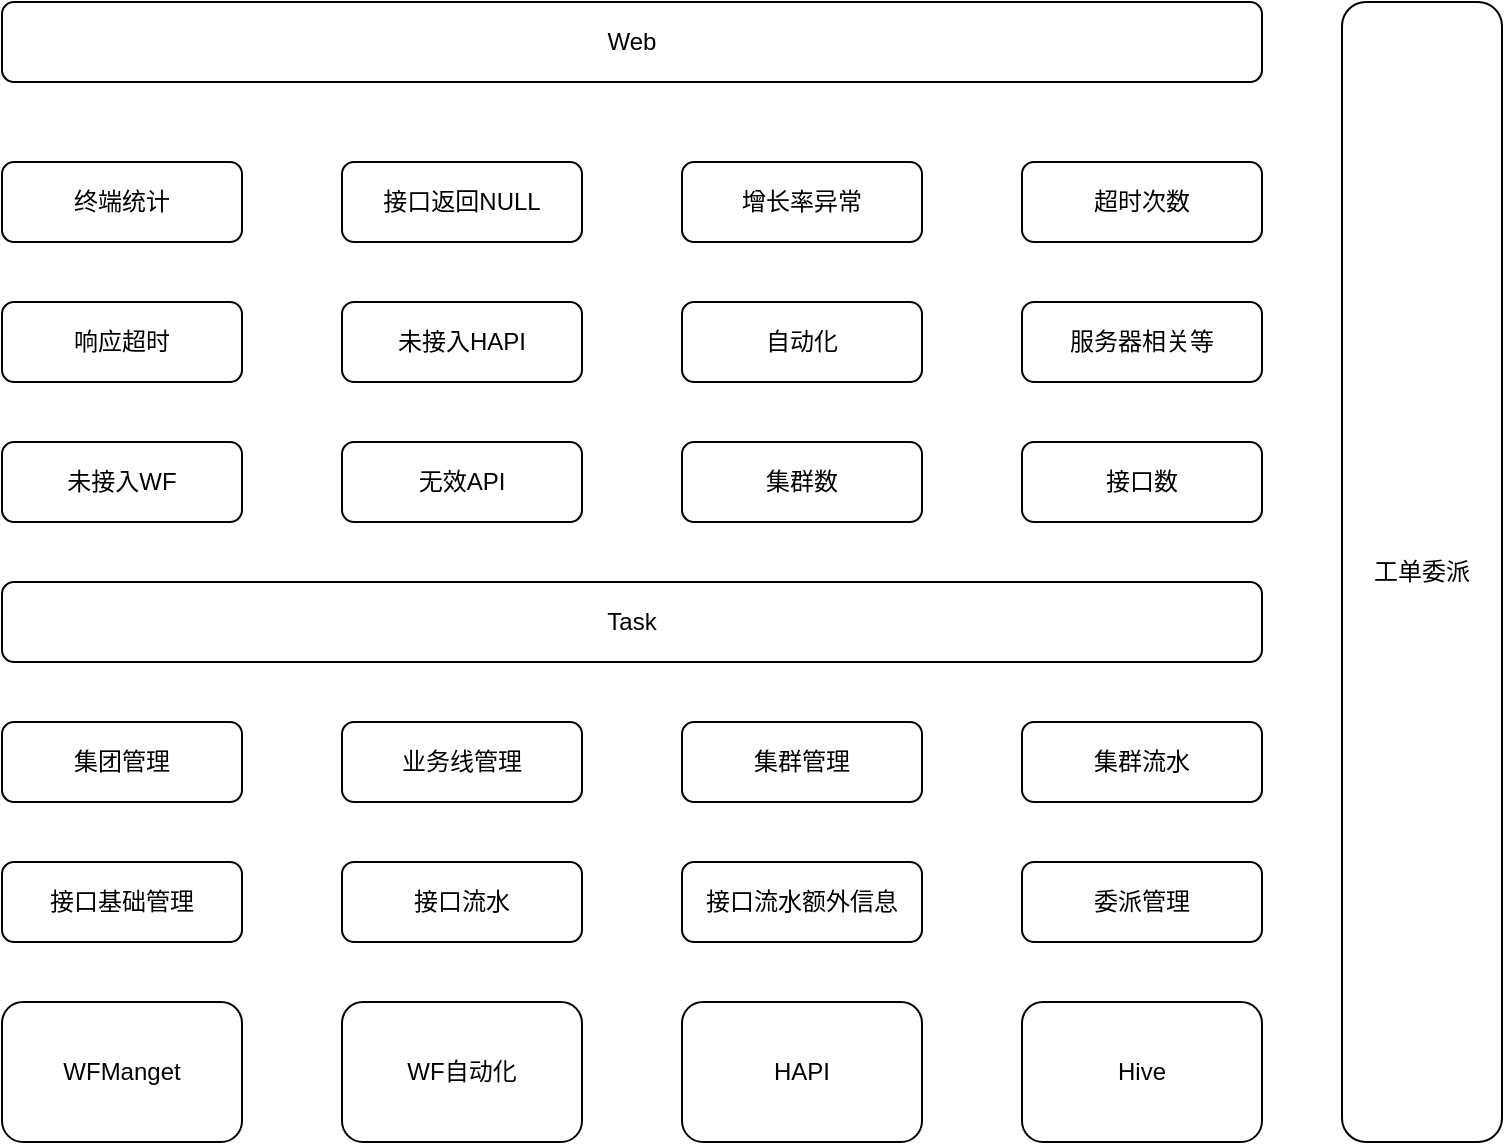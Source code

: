 <mxfile version="14.8.0" type="github">
  <diagram id="qgLbHNVYUiXtFtFjlrxA" name="第 1 页">
    <mxGraphModel dx="1133" dy="1911" grid="1" gridSize="10" guides="1" tooltips="1" connect="1" arrows="1" fold="1" page="1" pageScale="1" pageWidth="827" pageHeight="1169" math="0" shadow="0">
      <root>
        <mxCell id="0" />
        <mxCell id="1" parent="0" />
        <mxCell id="bxmFDgcZLzTcHngmbZlg-1" value="集团管理&lt;span style=&quot;white-space: pre&quot;&gt;&lt;/span&gt;" style="rounded=1;whiteSpace=wrap;html=1;" vertex="1" parent="1">
          <mxGeometry x="120" y="180" width="120" height="40" as="geometry" />
        </mxCell>
        <mxCell id="bxmFDgcZLzTcHngmbZlg-2" value="业务线管理" style="rounded=1;whiteSpace=wrap;html=1;" vertex="1" parent="1">
          <mxGeometry x="290" y="180" width="120" height="40" as="geometry" />
        </mxCell>
        <mxCell id="bxmFDgcZLzTcHngmbZlg-3" value="集群管理" style="rounded=1;whiteSpace=wrap;html=1;" vertex="1" parent="1">
          <mxGeometry x="460" y="180" width="120" height="40" as="geometry" />
        </mxCell>
        <mxCell id="bxmFDgcZLzTcHngmbZlg-4" value="集群流水" style="rounded=1;whiteSpace=wrap;html=1;" vertex="1" parent="1">
          <mxGeometry x="630" y="180" width="120" height="40" as="geometry" />
        </mxCell>
        <mxCell id="bxmFDgcZLzTcHngmbZlg-5" value="接口基础管理" style="rounded=1;whiteSpace=wrap;html=1;" vertex="1" parent="1">
          <mxGeometry x="120" y="250" width="120" height="40" as="geometry" />
        </mxCell>
        <mxCell id="bxmFDgcZLzTcHngmbZlg-6" value="接口流水" style="rounded=1;whiteSpace=wrap;html=1;" vertex="1" parent="1">
          <mxGeometry x="290" y="250" width="120" height="40" as="geometry" />
        </mxCell>
        <mxCell id="bxmFDgcZLzTcHngmbZlg-7" value="接口流水额外信息" style="rounded=1;whiteSpace=wrap;html=1;" vertex="1" parent="1">
          <mxGeometry x="460" y="250" width="120" height="40" as="geometry" />
        </mxCell>
        <mxCell id="bxmFDgcZLzTcHngmbZlg-8" value="委派管理" style="rounded=1;whiteSpace=wrap;html=1;" vertex="1" parent="1">
          <mxGeometry x="630" y="250" width="120" height="40" as="geometry" />
        </mxCell>
        <mxCell id="bxmFDgcZLzTcHngmbZlg-9" value="Task&lt;span style=&quot;white-space: pre&quot;&gt;&lt;/span&gt;" style="rounded=1;whiteSpace=wrap;html=1;" vertex="1" parent="1">
          <mxGeometry x="120" y="110" width="630" height="40" as="geometry" />
        </mxCell>
        <mxCell id="bxmFDgcZLzTcHngmbZlg-10" value="WFManget" style="rounded=1;whiteSpace=wrap;html=1;" vertex="1" parent="1">
          <mxGeometry x="120" y="320" width="120" height="70" as="geometry" />
        </mxCell>
        <mxCell id="bxmFDgcZLzTcHngmbZlg-13" value="WF自动化" style="rounded=1;whiteSpace=wrap;html=1;" vertex="1" parent="1">
          <mxGeometry x="290" y="320" width="120" height="70" as="geometry" />
        </mxCell>
        <mxCell id="bxmFDgcZLzTcHngmbZlg-14" value="Hive" style="rounded=1;whiteSpace=wrap;html=1;" vertex="1" parent="1">
          <mxGeometry x="630" y="320" width="120" height="70" as="geometry" />
        </mxCell>
        <mxCell id="bxmFDgcZLzTcHngmbZlg-15" value="HAPI" style="rounded=1;whiteSpace=wrap;html=1;" vertex="1" parent="1">
          <mxGeometry x="460" y="320" width="120" height="70" as="geometry" />
        </mxCell>
        <mxCell id="bxmFDgcZLzTcHngmbZlg-17" value="未接入WF" style="rounded=1;whiteSpace=wrap;html=1;" vertex="1" parent="1">
          <mxGeometry x="120" y="40" width="120" height="40" as="geometry" />
        </mxCell>
        <mxCell id="bxmFDgcZLzTcHngmbZlg-18" value="无效API" style="rounded=1;whiteSpace=wrap;html=1;" vertex="1" parent="1">
          <mxGeometry x="290" y="40" width="120" height="40" as="geometry" />
        </mxCell>
        <mxCell id="bxmFDgcZLzTcHngmbZlg-19" value="集群数" style="rounded=1;whiteSpace=wrap;html=1;" vertex="1" parent="1">
          <mxGeometry x="460" y="40" width="120" height="40" as="geometry" />
        </mxCell>
        <mxCell id="bxmFDgcZLzTcHngmbZlg-20" value="接口数" style="rounded=1;whiteSpace=wrap;html=1;" vertex="1" parent="1">
          <mxGeometry x="630" y="40" width="120" height="40" as="geometry" />
        </mxCell>
        <mxCell id="bxmFDgcZLzTcHngmbZlg-21" value="响应超时" style="rounded=1;whiteSpace=wrap;html=1;" vertex="1" parent="1">
          <mxGeometry x="120" y="-30" width="120" height="40" as="geometry" />
        </mxCell>
        <mxCell id="bxmFDgcZLzTcHngmbZlg-22" value="未接入HAPI" style="rounded=1;whiteSpace=wrap;html=1;" vertex="1" parent="1">
          <mxGeometry x="290" y="-30" width="120" height="40" as="geometry" />
        </mxCell>
        <mxCell id="bxmFDgcZLzTcHngmbZlg-23" value="自动化" style="rounded=1;whiteSpace=wrap;html=1;" vertex="1" parent="1">
          <mxGeometry x="460" y="-30" width="120" height="40" as="geometry" />
        </mxCell>
        <mxCell id="bxmFDgcZLzTcHngmbZlg-24" value="服务器相关等" style="rounded=1;whiteSpace=wrap;html=1;" vertex="1" parent="1">
          <mxGeometry x="630" y="-30" width="120" height="40" as="geometry" />
        </mxCell>
        <mxCell id="bxmFDgcZLzTcHngmbZlg-25" value="终端统计" style="rounded=1;whiteSpace=wrap;html=1;" vertex="1" parent="1">
          <mxGeometry x="120" y="-100" width="120" height="40" as="geometry" />
        </mxCell>
        <mxCell id="bxmFDgcZLzTcHngmbZlg-26" value="接口返回NULL" style="rounded=1;whiteSpace=wrap;html=1;" vertex="1" parent="1">
          <mxGeometry x="290" y="-100" width="120" height="40" as="geometry" />
        </mxCell>
        <mxCell id="bxmFDgcZLzTcHngmbZlg-27" value="增长率异常" style="rounded=1;whiteSpace=wrap;html=1;" vertex="1" parent="1">
          <mxGeometry x="460" y="-100" width="120" height="40" as="geometry" />
        </mxCell>
        <mxCell id="bxmFDgcZLzTcHngmbZlg-28" value="超时次数" style="rounded=1;whiteSpace=wrap;html=1;" vertex="1" parent="1">
          <mxGeometry x="630" y="-100" width="120" height="40" as="geometry" />
        </mxCell>
        <mxCell id="bxmFDgcZLzTcHngmbZlg-29" value="Web&lt;span style=&quot;white-space: pre&quot;&gt;&lt;/span&gt;" style="rounded=1;whiteSpace=wrap;html=1;" vertex="1" parent="1">
          <mxGeometry x="120" y="-180" width="630" height="40" as="geometry" />
        </mxCell>
        <mxCell id="bxmFDgcZLzTcHngmbZlg-31" value="工单委派" style="rounded=1;whiteSpace=wrap;html=1;" vertex="1" parent="1">
          <mxGeometry x="790" y="-180" width="80" height="570" as="geometry" />
        </mxCell>
      </root>
    </mxGraphModel>
  </diagram>
</mxfile>
